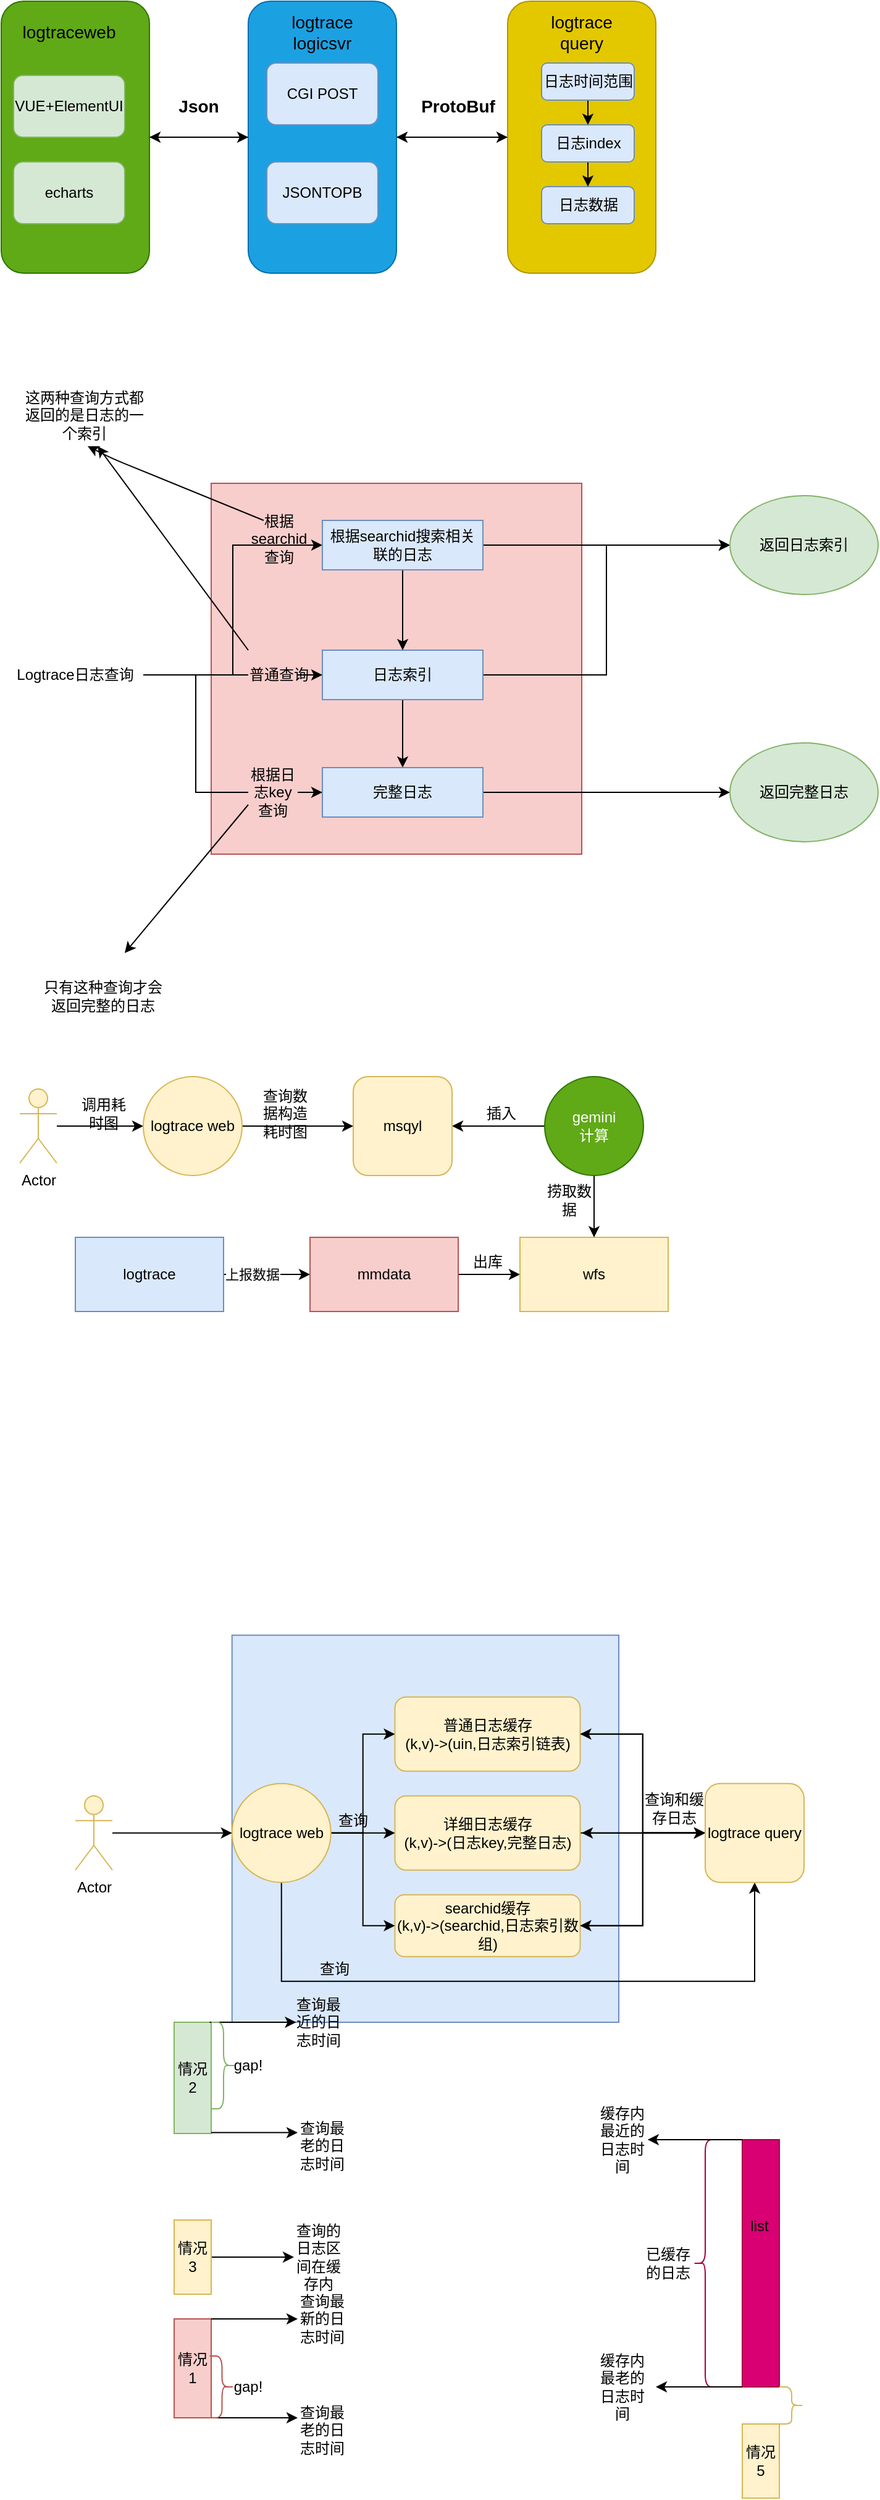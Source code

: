 <mxfile version="14.9.4" type="github">
  <diagram id="kZeHxRit4yLpcE9CeEfN" name="Page-1">
    <mxGraphModel dx="918" dy="494" grid="1" gridSize="10" guides="1" tooltips="1" connect="1" arrows="1" fold="1" page="1" pageScale="1" pageWidth="1654" pageHeight="2336" math="0" shadow="0">
      <root>
        <mxCell id="0" />
        <mxCell id="1" parent="0" />
        <mxCell id="YpFx3Wl4ijLkh08jpPSe-23" style="edgeStyle=orthogonalEdgeStyle;rounded=0;orthogonalLoop=1;jettySize=auto;html=1;" edge="1" parent="1" source="YpFx3Wl4ijLkh08jpPSe-3" target="YpFx3Wl4ijLkh08jpPSe-4">
          <mxGeometry relative="1" as="geometry" />
        </mxCell>
        <mxCell id="YpFx3Wl4ijLkh08jpPSe-3" value="" style="rounded=1;whiteSpace=wrap;html=1;fillColor=#60a917;strokeColor=#2D7600;fontColor=#ffffff;" vertex="1" parent="1">
          <mxGeometry x="90" y="10" width="120" height="220" as="geometry" />
        </mxCell>
        <mxCell id="YpFx3Wl4ijLkh08jpPSe-24" style="edgeStyle=orthogonalEdgeStyle;rounded=0;orthogonalLoop=1;jettySize=auto;html=1;" edge="1" parent="1" source="YpFx3Wl4ijLkh08jpPSe-4" target="YpFx3Wl4ijLkh08jpPSe-5">
          <mxGeometry relative="1" as="geometry" />
        </mxCell>
        <mxCell id="YpFx3Wl4ijLkh08jpPSe-26" style="edgeStyle=orthogonalEdgeStyle;rounded=0;orthogonalLoop=1;jettySize=auto;html=1;entryX=1;entryY=0.5;entryDx=0;entryDy=0;" edge="1" parent="1" source="YpFx3Wl4ijLkh08jpPSe-4" target="YpFx3Wl4ijLkh08jpPSe-3">
          <mxGeometry relative="1" as="geometry" />
        </mxCell>
        <mxCell id="YpFx3Wl4ijLkh08jpPSe-4" value="" style="rounded=1;whiteSpace=wrap;html=1;fillColor=#1ba1e2;strokeColor=#006EAF;fontColor=#ffffff;" vertex="1" parent="1">
          <mxGeometry x="290" y="10" width="120" height="220" as="geometry" />
        </mxCell>
        <mxCell id="YpFx3Wl4ijLkh08jpPSe-25" style="edgeStyle=orthogonalEdgeStyle;rounded=0;orthogonalLoop=1;jettySize=auto;html=1;entryX=1;entryY=0.5;entryDx=0;entryDy=0;" edge="1" parent="1" source="YpFx3Wl4ijLkh08jpPSe-5" target="YpFx3Wl4ijLkh08jpPSe-4">
          <mxGeometry relative="1" as="geometry" />
        </mxCell>
        <mxCell id="YpFx3Wl4ijLkh08jpPSe-5" value="" style="rounded=1;whiteSpace=wrap;html=1;fillColor=#e3c800;strokeColor=#B09500;fontColor=#000000;" vertex="1" parent="1">
          <mxGeometry x="500" y="10" width="120" height="220" as="geometry" />
        </mxCell>
        <mxCell id="YpFx3Wl4ijLkh08jpPSe-6" value="&lt;font style=&quot;font-size: 14px&quot;&gt;logtraceweb&lt;/font&gt;" style="text;html=1;strokeColor=none;fillColor=none;align=center;verticalAlign=middle;whiteSpace=wrap;rounded=0;" vertex="1" parent="1">
          <mxGeometry x="105" y="20" width="80" height="30" as="geometry" />
        </mxCell>
        <mxCell id="YpFx3Wl4ijLkh08jpPSe-7" value="VUE+ElementUI" style="rounded=1;whiteSpace=wrap;html=1;fillColor=#d5e8d4;strokeColor=#82b366;" vertex="1" parent="1">
          <mxGeometry x="100" y="70" width="90" height="50" as="geometry" />
        </mxCell>
        <mxCell id="YpFx3Wl4ijLkh08jpPSe-9" value="echarts" style="rounded=1;whiteSpace=wrap;html=1;fillColor=#d5e8d4;strokeColor=#82b366;" vertex="1" parent="1">
          <mxGeometry x="100" y="140" width="90" height="50" as="geometry" />
        </mxCell>
        <mxCell id="YpFx3Wl4ijLkh08jpPSe-10" value="&lt;font style=&quot;font-size: 14px&quot;&gt;logtrace logicsvr&lt;/font&gt;" style="text;html=1;strokeColor=none;fillColor=none;align=center;verticalAlign=middle;whiteSpace=wrap;rounded=0;" vertex="1" parent="1">
          <mxGeometry x="305" y="20" width="90" height="30" as="geometry" />
        </mxCell>
        <mxCell id="YpFx3Wl4ijLkh08jpPSe-12" value="CGI POST" style="rounded=1;whiteSpace=wrap;html=1;fillColor=#dae8fc;strokeColor=#6c8ebf;" vertex="1" parent="1">
          <mxGeometry x="305" y="60" width="90" height="50" as="geometry" />
        </mxCell>
        <mxCell id="YpFx3Wl4ijLkh08jpPSe-13" value="JSONTOPB" style="rounded=1;whiteSpace=wrap;html=1;fillColor=#dae8fc;strokeColor=#6c8ebf;" vertex="1" parent="1">
          <mxGeometry x="305" y="140" width="90" height="50" as="geometry" />
        </mxCell>
        <mxCell id="YpFx3Wl4ijLkh08jpPSe-15" value="&lt;font style=&quot;font-size: 14px&quot;&gt;&lt;b&gt;Json&lt;/b&gt;&lt;/font&gt;" style="text;html=1;strokeColor=none;fillColor=none;align=center;verticalAlign=middle;whiteSpace=wrap;rounded=0;" vertex="1" parent="1">
          <mxGeometry x="230" y="85" width="40" height="20" as="geometry" />
        </mxCell>
        <mxCell id="YpFx3Wl4ijLkh08jpPSe-18" value="日志数据" style="rounded=1;whiteSpace=wrap;html=1;fillColor=#dae8fc;strokeColor=#6c8ebf;" vertex="1" parent="1">
          <mxGeometry x="527.5" y="160" width="75" height="30" as="geometry" />
        </mxCell>
        <mxCell id="YpFx3Wl4ijLkh08jpPSe-20" value="&lt;font style=&quot;font-size: 14px&quot;&gt;logtrace query&lt;/font&gt;" style="text;html=1;strokeColor=none;fillColor=none;align=center;verticalAlign=middle;whiteSpace=wrap;rounded=0;" vertex="1" parent="1">
          <mxGeometry x="515" y="20" width="90" height="30" as="geometry" />
        </mxCell>
        <mxCell id="YpFx3Wl4ijLkh08jpPSe-21" value="&lt;font style=&quot;font-size: 14px&quot;&gt;&lt;b&gt;ProtoBuf&lt;/b&gt;&lt;/font&gt;" style="text;html=1;strokeColor=none;fillColor=none;align=center;verticalAlign=middle;whiteSpace=wrap;rounded=0;" vertex="1" parent="1">
          <mxGeometry x="440" y="85" width="40" height="20" as="geometry" />
        </mxCell>
        <mxCell id="YpFx3Wl4ijLkh08jpPSe-30" style="edgeStyle=orthogonalEdgeStyle;rounded=0;orthogonalLoop=1;jettySize=auto;html=1;exitX=0.5;exitY=1;exitDx=0;exitDy=0;entryX=0.5;entryY=0;entryDx=0;entryDy=0;" edge="1" parent="1" source="YpFx3Wl4ijLkh08jpPSe-27" target="YpFx3Wl4ijLkh08jpPSe-18">
          <mxGeometry relative="1" as="geometry" />
        </mxCell>
        <mxCell id="YpFx3Wl4ijLkh08jpPSe-27" value="日志index" style="rounded=1;whiteSpace=wrap;html=1;fillColor=#dae8fc;strokeColor=#6c8ebf;" vertex="1" parent="1">
          <mxGeometry x="527.5" y="110" width="75" height="30" as="geometry" />
        </mxCell>
        <mxCell id="YpFx3Wl4ijLkh08jpPSe-29" style="edgeStyle=orthogonalEdgeStyle;rounded=0;orthogonalLoop=1;jettySize=auto;html=1;exitX=0.5;exitY=1;exitDx=0;exitDy=0;entryX=0.5;entryY=0;entryDx=0;entryDy=0;" edge="1" parent="1" source="YpFx3Wl4ijLkh08jpPSe-28" target="YpFx3Wl4ijLkh08jpPSe-27">
          <mxGeometry relative="1" as="geometry" />
        </mxCell>
        <mxCell id="YpFx3Wl4ijLkh08jpPSe-28" value="日志时间范围" style="rounded=1;whiteSpace=wrap;html=1;fillColor=#dae8fc;strokeColor=#6c8ebf;" vertex="1" parent="1">
          <mxGeometry x="527.5" y="60" width="75" height="30" as="geometry" />
        </mxCell>
        <mxCell id="YpFx3Wl4ijLkh08jpPSe-31" value="" style="whiteSpace=wrap;html=1;aspect=fixed;fillColor=#f8cecc;strokeColor=#b85450;" vertex="1" parent="1">
          <mxGeometry x="260" y="400" width="300" height="300" as="geometry" />
        </mxCell>
        <mxCell id="YpFx3Wl4ijLkh08jpPSe-37" style="edgeStyle=orthogonalEdgeStyle;rounded=0;orthogonalLoop=1;jettySize=auto;html=1;entryX=0;entryY=0.5;entryDx=0;entryDy=0;startArrow=none;" edge="1" parent="1" source="YpFx3Wl4ijLkh08jpPSe-50" target="YpFx3Wl4ijLkh08jpPSe-33">
          <mxGeometry relative="1" as="geometry" />
        </mxCell>
        <mxCell id="YpFx3Wl4ijLkh08jpPSe-38" style="edgeStyle=orthogonalEdgeStyle;rounded=0;orthogonalLoop=1;jettySize=auto;html=1;entryX=0;entryY=0.5;entryDx=0;entryDy=0;" edge="1" parent="1" source="YpFx3Wl4ijLkh08jpPSe-32" target="YpFx3Wl4ijLkh08jpPSe-35">
          <mxGeometry relative="1" as="geometry" />
        </mxCell>
        <mxCell id="YpFx3Wl4ijLkh08jpPSe-54" style="edgeStyle=orthogonalEdgeStyle;rounded=0;orthogonalLoop=1;jettySize=auto;html=1;entryX=0;entryY=0.5;entryDx=0;entryDy=0;startArrow=none;" edge="1" parent="1" source="YpFx3Wl4ijLkh08jpPSe-55" target="YpFx3Wl4ijLkh08jpPSe-34">
          <mxGeometry relative="1" as="geometry" />
        </mxCell>
        <mxCell id="YpFx3Wl4ijLkh08jpPSe-32" value="Logtrace日志查询" style="text;html=1;strokeColor=none;fillColor=none;align=center;verticalAlign=middle;whiteSpace=wrap;rounded=0;" vertex="1" parent="1">
          <mxGeometry x="95" y="530" width="110" height="50" as="geometry" />
        </mxCell>
        <mxCell id="YpFx3Wl4ijLkh08jpPSe-42" style="edgeStyle=orthogonalEdgeStyle;rounded=0;orthogonalLoop=1;jettySize=auto;html=1;entryX=0.5;entryY=0;entryDx=0;entryDy=0;" edge="1" parent="1" source="YpFx3Wl4ijLkh08jpPSe-33" target="YpFx3Wl4ijLkh08jpPSe-34">
          <mxGeometry relative="1" as="geometry" />
        </mxCell>
        <mxCell id="YpFx3Wl4ijLkh08jpPSe-49" style="edgeStyle=orthogonalEdgeStyle;rounded=0;orthogonalLoop=1;jettySize=auto;html=1;entryX=0;entryY=0.5;entryDx=0;entryDy=0;" edge="1" parent="1" source="YpFx3Wl4ijLkh08jpPSe-33" target="YpFx3Wl4ijLkh08jpPSe-44">
          <mxGeometry relative="1" as="geometry" />
        </mxCell>
        <mxCell id="YpFx3Wl4ijLkh08jpPSe-33" value="日志索引" style="rounded=0;whiteSpace=wrap;html=1;fillColor=#dae8fc;strokeColor=#6c8ebf;" vertex="1" parent="1">
          <mxGeometry x="350" y="535" width="130" height="40" as="geometry" />
        </mxCell>
        <mxCell id="YpFx3Wl4ijLkh08jpPSe-58" style="edgeStyle=orthogonalEdgeStyle;rounded=0;orthogonalLoop=1;jettySize=auto;html=1;entryX=0;entryY=0.5;entryDx=0;entryDy=0;" edge="1" parent="1" source="YpFx3Wl4ijLkh08jpPSe-34" target="YpFx3Wl4ijLkh08jpPSe-45">
          <mxGeometry relative="1" as="geometry" />
        </mxCell>
        <mxCell id="YpFx3Wl4ijLkh08jpPSe-34" value="完整日志" style="rounded=0;whiteSpace=wrap;html=1;fillColor=#dae8fc;strokeColor=#6c8ebf;" vertex="1" parent="1">
          <mxGeometry x="350" y="630" width="130" height="40" as="geometry" />
        </mxCell>
        <mxCell id="YpFx3Wl4ijLkh08jpPSe-40" style="edgeStyle=orthogonalEdgeStyle;rounded=0;orthogonalLoop=1;jettySize=auto;html=1;" edge="1" parent="1" source="YpFx3Wl4ijLkh08jpPSe-35" target="YpFx3Wl4ijLkh08jpPSe-33">
          <mxGeometry relative="1" as="geometry" />
        </mxCell>
        <mxCell id="YpFx3Wl4ijLkh08jpPSe-48" style="edgeStyle=orthogonalEdgeStyle;rounded=0;orthogonalLoop=1;jettySize=auto;html=1;entryX=0;entryY=0.5;entryDx=0;entryDy=0;" edge="1" parent="1" source="YpFx3Wl4ijLkh08jpPSe-35" target="YpFx3Wl4ijLkh08jpPSe-44">
          <mxGeometry relative="1" as="geometry" />
        </mxCell>
        <mxCell id="YpFx3Wl4ijLkh08jpPSe-35" value="根据searchid搜索相关联的日志" style="rounded=0;whiteSpace=wrap;html=1;fillColor=#dae8fc;strokeColor=#6c8ebf;" vertex="1" parent="1">
          <mxGeometry x="350" y="430" width="130" height="40" as="geometry" />
        </mxCell>
        <mxCell id="YpFx3Wl4ijLkh08jpPSe-44" value="返回日志索引" style="ellipse;whiteSpace=wrap;html=1;fillColor=#d5e8d4;strokeColor=#82b366;" vertex="1" parent="1">
          <mxGeometry x="680" y="410" width="120" height="80" as="geometry" />
        </mxCell>
        <mxCell id="YpFx3Wl4ijLkh08jpPSe-45" value="返回完整日志" style="ellipse;whiteSpace=wrap;html=1;fillColor=#d5e8d4;strokeColor=#82b366;" vertex="1" parent="1">
          <mxGeometry x="680" y="610" width="120" height="80" as="geometry" />
        </mxCell>
        <mxCell id="YpFx3Wl4ijLkh08jpPSe-50" value="普通查询" style="text;html=1;strokeColor=none;fillColor=none;align=center;verticalAlign=middle;whiteSpace=wrap;rounded=0;" vertex="1" parent="1">
          <mxGeometry x="290" y="542.5" width="50" height="25" as="geometry" />
        </mxCell>
        <mxCell id="YpFx3Wl4ijLkh08jpPSe-51" value="" style="edgeStyle=orthogonalEdgeStyle;rounded=0;orthogonalLoop=1;jettySize=auto;html=1;entryX=0;entryY=0.5;entryDx=0;entryDy=0;endArrow=none;" edge="1" parent="1" source="YpFx3Wl4ijLkh08jpPSe-32" target="YpFx3Wl4ijLkh08jpPSe-50">
          <mxGeometry relative="1" as="geometry">
            <mxPoint x="205" y="555" as="sourcePoint" />
            <mxPoint x="350" y="555" as="targetPoint" />
          </mxGeometry>
        </mxCell>
        <mxCell id="YpFx3Wl4ijLkh08jpPSe-53" value="根据searchid查询" style="text;html=1;strokeColor=none;fillColor=none;align=center;verticalAlign=middle;whiteSpace=wrap;rounded=0;" vertex="1" parent="1">
          <mxGeometry x="290" y="430" width="50" height="30" as="geometry" />
        </mxCell>
        <mxCell id="YpFx3Wl4ijLkh08jpPSe-55" value="根据日志key查询" style="text;html=1;strokeColor=none;fillColor=none;align=center;verticalAlign=middle;whiteSpace=wrap;rounded=0;" vertex="1" parent="1">
          <mxGeometry x="290" y="640" width="40" height="20" as="geometry" />
        </mxCell>
        <mxCell id="YpFx3Wl4ijLkh08jpPSe-56" value="" style="edgeStyle=orthogonalEdgeStyle;rounded=0;orthogonalLoop=1;jettySize=auto;html=1;entryX=0;entryY=0.5;entryDx=0;entryDy=0;endArrow=none;" edge="1" parent="1" source="YpFx3Wl4ijLkh08jpPSe-32" target="YpFx3Wl4ijLkh08jpPSe-55">
          <mxGeometry relative="1" as="geometry">
            <mxPoint x="205" y="555" as="sourcePoint" />
            <mxPoint x="350" y="650" as="targetPoint" />
          </mxGeometry>
        </mxCell>
        <mxCell id="YpFx3Wl4ijLkh08jpPSe-59" value="" style="endArrow=classic;html=1;exitX=0.25;exitY=0;exitDx=0;exitDy=0;" edge="1" parent="1" source="YpFx3Wl4ijLkh08jpPSe-53">
          <mxGeometry width="50" height="50" relative="1" as="geometry">
            <mxPoint x="205" y="410" as="sourcePoint" />
            <mxPoint x="160" y="370" as="targetPoint" />
            <Array as="points">
              <mxPoint x="180" y="380" />
            </Array>
          </mxGeometry>
        </mxCell>
        <mxCell id="YpFx3Wl4ijLkh08jpPSe-64" value="" style="endArrow=classic;html=1;exitX=0.25;exitY=0;exitDx=0;exitDy=0;" edge="1" parent="1">
          <mxGeometry width="50" height="50" relative="1" as="geometry">
            <mxPoint x="290" y="535" as="sourcePoint" />
            <mxPoint x="168" y="370" as="targetPoint" />
            <Array as="points" />
          </mxGeometry>
        </mxCell>
        <mxCell id="YpFx3Wl4ijLkh08jpPSe-66" value="只有这种查询才会返回完整的日志" style="text;html=1;strokeColor=none;fillColor=none;align=center;verticalAlign=middle;whiteSpace=wrap;rounded=0;" vertex="1" parent="1">
          <mxGeometry x="120" y="780" width="105" height="70" as="geometry" />
        </mxCell>
        <mxCell id="YpFx3Wl4ijLkh08jpPSe-69" value="" style="endArrow=classic;html=1;exitX=0;exitY=1;exitDx=0;exitDy=0;" edge="1" parent="1" source="YpFx3Wl4ijLkh08jpPSe-55">
          <mxGeometry width="50" height="50" relative="1" as="geometry">
            <mxPoint x="210" y="750" as="sourcePoint" />
            <mxPoint x="190" y="780" as="targetPoint" />
            <Array as="points">
              <mxPoint x="190" y="780" />
            </Array>
          </mxGeometry>
        </mxCell>
        <mxCell id="YpFx3Wl4ijLkh08jpPSe-70" value="这两种查询方式都返回的是日志的一个索引" style="text;html=1;strokeColor=none;fillColor=none;align=center;verticalAlign=middle;whiteSpace=wrap;rounded=0;" vertex="1" parent="1">
          <mxGeometry x="105" y="310" width="105" height="70" as="geometry" />
        </mxCell>
        <mxCell id="YpFx3Wl4ijLkh08jpPSe-71" value="" style="whiteSpace=wrap;html=1;aspect=fixed;fillColor=#dae8fc;strokeColor=#6c8ebf;" vertex="1" parent="1">
          <mxGeometry x="276.87" y="1331.87" width="313.13" height="313.13" as="geometry" />
        </mxCell>
        <mxCell id="YpFx3Wl4ijLkh08jpPSe-86" style="edgeStyle=orthogonalEdgeStyle;rounded=0;orthogonalLoop=1;jettySize=auto;html=1;entryX=0;entryY=0.5;entryDx=0;entryDy=0;" edge="1" parent="1" source="YpFx3Wl4ijLkh08jpPSe-72" target="YpFx3Wl4ijLkh08jpPSe-83">
          <mxGeometry relative="1" as="geometry" />
        </mxCell>
        <mxCell id="YpFx3Wl4ijLkh08jpPSe-72" value="普通日志缓存&lt;br&gt;(k,v)-&amp;gt;(uin,日志索引链表)" style="rounded=1;whiteSpace=wrap;html=1;fillColor=#fff2cc;strokeColor=#d6b656;strokeWidth=1;shadow=0;" vertex="1" parent="1">
          <mxGeometry x="408.75" y="1381.87" width="150" height="60" as="geometry" />
        </mxCell>
        <mxCell id="YpFx3Wl4ijLkh08jpPSe-85" style="edgeStyle=orthogonalEdgeStyle;rounded=0;orthogonalLoop=1;jettySize=auto;html=1;exitX=1;exitY=0.5;exitDx=0;exitDy=0;entryX=0;entryY=0.5;entryDx=0;entryDy=0;" edge="1" parent="1" source="YpFx3Wl4ijLkh08jpPSe-73" target="YpFx3Wl4ijLkh08jpPSe-83">
          <mxGeometry relative="1" as="geometry" />
        </mxCell>
        <mxCell id="YpFx3Wl4ijLkh08jpPSe-73" value="详细日志缓存&lt;br&gt;(k,v)-&amp;gt;(日志key,完整日志)" style="rounded=1;whiteSpace=wrap;html=1;fillColor=#fff2cc;strokeColor=#d6b656;" vertex="1" parent="1">
          <mxGeometry x="408.75" y="1461.87" width="150" height="60" as="geometry" />
        </mxCell>
        <mxCell id="YpFx3Wl4ijLkh08jpPSe-84" style="edgeStyle=orthogonalEdgeStyle;rounded=0;orthogonalLoop=1;jettySize=auto;html=1;exitX=1;exitY=0.5;exitDx=0;exitDy=0;entryX=0;entryY=0.5;entryDx=0;entryDy=0;" edge="1" parent="1" source="YpFx3Wl4ijLkh08jpPSe-74" target="YpFx3Wl4ijLkh08jpPSe-83">
          <mxGeometry relative="1" as="geometry" />
        </mxCell>
        <mxCell id="YpFx3Wl4ijLkh08jpPSe-74" value="searchid缓存&lt;br&gt;(k,v)-&amp;gt;(searchid,日志索引数组)" style="rounded=1;whiteSpace=wrap;html=1;fillColor=#fff2cc;strokeColor=#d6b656;strokeWidth=1;shadow=0;" vertex="1" parent="1">
          <mxGeometry x="408.75" y="1541.87" width="150" height="50" as="geometry" />
        </mxCell>
        <mxCell id="YpFx3Wl4ijLkh08jpPSe-76" style="edgeStyle=orthogonalEdgeStyle;rounded=0;orthogonalLoop=1;jettySize=auto;html=1;entryX=0;entryY=0.5;entryDx=0;entryDy=0;" edge="1" parent="1" source="YpFx3Wl4ijLkh08jpPSe-75" target="YpFx3Wl4ijLkh08jpPSe-72">
          <mxGeometry relative="1" as="geometry" />
        </mxCell>
        <mxCell id="YpFx3Wl4ijLkh08jpPSe-78" style="edgeStyle=orthogonalEdgeStyle;rounded=0;orthogonalLoop=1;jettySize=auto;html=1;entryX=0;entryY=0.5;entryDx=0;entryDy=0;" edge="1" parent="1" source="YpFx3Wl4ijLkh08jpPSe-75" target="YpFx3Wl4ijLkh08jpPSe-73">
          <mxGeometry relative="1" as="geometry" />
        </mxCell>
        <mxCell id="YpFx3Wl4ijLkh08jpPSe-79" style="edgeStyle=orthogonalEdgeStyle;rounded=0;orthogonalLoop=1;jettySize=auto;html=1;entryX=0;entryY=0.5;entryDx=0;entryDy=0;" edge="1" parent="1" source="YpFx3Wl4ijLkh08jpPSe-75" target="YpFx3Wl4ijLkh08jpPSe-74">
          <mxGeometry relative="1" as="geometry" />
        </mxCell>
        <mxCell id="YpFx3Wl4ijLkh08jpPSe-87" style="edgeStyle=orthogonalEdgeStyle;rounded=0;orthogonalLoop=1;jettySize=auto;html=1;entryX=0.5;entryY=1;entryDx=0;entryDy=0;" edge="1" parent="1" source="YpFx3Wl4ijLkh08jpPSe-75" target="YpFx3Wl4ijLkh08jpPSe-83">
          <mxGeometry relative="1" as="geometry">
            <Array as="points">
              <mxPoint x="317" y="1611.87" />
              <mxPoint x="700" y="1611.87" />
            </Array>
          </mxGeometry>
        </mxCell>
        <mxCell id="YpFx3Wl4ijLkh08jpPSe-75" value="logtrace web" style="ellipse;whiteSpace=wrap;html=1;aspect=fixed;rounded=1;shadow=0;strokeColor=#d6b656;strokeWidth=1;fillColor=#fff2cc;" vertex="1" parent="1">
          <mxGeometry x="276.87" y="1451.87" width="80" height="80" as="geometry" />
        </mxCell>
        <mxCell id="YpFx3Wl4ijLkh08jpPSe-82" style="edgeStyle=orthogonalEdgeStyle;rounded=0;orthogonalLoop=1;jettySize=auto;html=1;entryX=0;entryY=0.5;entryDx=0;entryDy=0;" edge="1" parent="1" source="YpFx3Wl4ijLkh08jpPSe-80" target="YpFx3Wl4ijLkh08jpPSe-75">
          <mxGeometry relative="1" as="geometry" />
        </mxCell>
        <mxCell id="YpFx3Wl4ijLkh08jpPSe-80" value="Actor" style="shape=umlActor;verticalLabelPosition=bottom;verticalAlign=top;html=1;outlineConnect=0;rounded=1;shadow=0;strokeColor=#d6b656;strokeWidth=1;fillColor=#fff2cc;" vertex="1" parent="1">
          <mxGeometry x="150" y="1461.87" width="30" height="60" as="geometry" />
        </mxCell>
        <mxCell id="YpFx3Wl4ijLkh08jpPSe-88" style="edgeStyle=orthogonalEdgeStyle;rounded=0;orthogonalLoop=1;jettySize=auto;html=1;" edge="1" parent="1" source="YpFx3Wl4ijLkh08jpPSe-83">
          <mxGeometry relative="1" as="geometry">
            <mxPoint x="560" y="1491.87" as="targetPoint" />
          </mxGeometry>
        </mxCell>
        <mxCell id="YpFx3Wl4ijLkh08jpPSe-89" style="edgeStyle=orthogonalEdgeStyle;rounded=0;orthogonalLoop=1;jettySize=auto;html=1;entryX=1;entryY=0.5;entryDx=0;entryDy=0;" edge="1" parent="1" source="YpFx3Wl4ijLkh08jpPSe-83" target="YpFx3Wl4ijLkh08jpPSe-74">
          <mxGeometry relative="1" as="geometry" />
        </mxCell>
        <mxCell id="YpFx3Wl4ijLkh08jpPSe-90" style="edgeStyle=orthogonalEdgeStyle;rounded=0;orthogonalLoop=1;jettySize=auto;html=1;entryX=1;entryY=0.5;entryDx=0;entryDy=0;" edge="1" parent="1" source="YpFx3Wl4ijLkh08jpPSe-83" target="YpFx3Wl4ijLkh08jpPSe-72">
          <mxGeometry relative="1" as="geometry" />
        </mxCell>
        <mxCell id="YpFx3Wl4ijLkh08jpPSe-83" value="logtrace query" style="whiteSpace=wrap;html=1;aspect=fixed;rounded=1;shadow=0;strokeColor=#d6b656;strokeWidth=1;fillColor=#fff2cc;" vertex="1" parent="1">
          <mxGeometry x="660" y="1451.87" width="80" height="80" as="geometry" />
        </mxCell>
        <mxCell id="YpFx3Wl4ijLkh08jpPSe-93" value="查询" style="text;html=1;strokeColor=none;fillColor=none;align=center;verticalAlign=middle;whiteSpace=wrap;rounded=0;shadow=0;" vertex="1" parent="1">
          <mxGeometry x="355" y="1471.87" width="40" height="20" as="geometry" />
        </mxCell>
        <mxCell id="YpFx3Wl4ijLkh08jpPSe-94" value="查询和缓存日志" style="text;html=1;strokeColor=none;fillColor=none;align=center;verticalAlign=middle;whiteSpace=wrap;rounded=0;shadow=0;" vertex="1" parent="1">
          <mxGeometry x="610" y="1451.87" width="50" height="40" as="geometry" />
        </mxCell>
        <mxCell id="YpFx3Wl4ijLkh08jpPSe-95" value="查询" style="text;html=1;strokeColor=none;fillColor=none;align=center;verticalAlign=middle;whiteSpace=wrap;rounded=0;shadow=0;" vertex="1" parent="1">
          <mxGeometry x="340" y="1591.87" width="40" height="20" as="geometry" />
        </mxCell>
        <mxCell id="YpFx3Wl4ijLkh08jpPSe-96" value="" style="rounded=0;whiteSpace=wrap;html=1;shadow=0;strokeColor=#A50040;strokeWidth=1;fillColor=#d80073;fontColor=#ffffff;" vertex="1" parent="1">
          <mxGeometry x="690" y="1740" width="30" height="200" as="geometry" />
        </mxCell>
        <mxCell id="YpFx3Wl4ijLkh08jpPSe-97" value="list" style="text;html=1;strokeColor=none;fillColor=none;align=center;verticalAlign=middle;whiteSpace=wrap;rounded=0;shadow=0;" vertex="1" parent="1">
          <mxGeometry x="688.75" y="1800" width="30" height="20" as="geometry" />
        </mxCell>
        <mxCell id="YpFx3Wl4ijLkh08jpPSe-99" value="" style="shape=curlyBracket;whiteSpace=wrap;html=1;rounded=1;shadow=0;strokeColor=#A50040;strokeWidth=1;fillColor=#d80073;fontColor=#ffffff;" vertex="1" parent="1">
          <mxGeometry x="650" y="1740" width="20" height="200" as="geometry" />
        </mxCell>
        <mxCell id="YpFx3Wl4ijLkh08jpPSe-100" value="已缓存的日志" style="text;html=1;strokeColor=none;fillColor=none;align=center;verticalAlign=middle;whiteSpace=wrap;rounded=0;shadow=0;" vertex="1" parent="1">
          <mxGeometry x="610" y="1830" width="40" height="20" as="geometry" />
        </mxCell>
        <mxCell id="YpFx3Wl4ijLkh08jpPSe-101" value="" style="endArrow=classic;html=1;" edge="1" parent="1" target="YpFx3Wl4ijLkh08jpPSe-102">
          <mxGeometry width="50" height="50" relative="1" as="geometry">
            <mxPoint x="690" y="1740" as="sourcePoint" />
            <mxPoint x="610" y="1740" as="targetPoint" />
          </mxGeometry>
        </mxCell>
        <mxCell id="YpFx3Wl4ijLkh08jpPSe-102" value="缓存内最近的日志时间" style="text;html=1;strokeColor=none;fillColor=none;align=center;verticalAlign=middle;whiteSpace=wrap;rounded=0;shadow=0;" vertex="1" parent="1">
          <mxGeometry x="573.43" y="1730" width="40" height="20" as="geometry" />
        </mxCell>
        <mxCell id="YpFx3Wl4ijLkh08jpPSe-103" value="" style="endArrow=classic;html=1;" edge="1" parent="1">
          <mxGeometry width="50" height="50" relative="1" as="geometry">
            <mxPoint x="690" y="1940" as="sourcePoint" />
            <mxPoint x="620" y="1940" as="targetPoint" />
            <Array as="points">
              <mxPoint x="640" y="1940" />
            </Array>
          </mxGeometry>
        </mxCell>
        <mxCell id="YpFx3Wl4ijLkh08jpPSe-104" value="缓存内最老的日志时间" style="text;html=1;strokeColor=none;fillColor=none;align=center;verticalAlign=middle;whiteSpace=wrap;rounded=0;shadow=0;" vertex="1" parent="1">
          <mxGeometry x="573.43" y="1930" width="40" height="20" as="geometry" />
        </mxCell>
        <mxCell id="YpFx3Wl4ijLkh08jpPSe-106" value="情况2" style="rounded=0;whiteSpace=wrap;html=1;shadow=0;strokeColor=#82b366;strokeWidth=1;fillColor=#d5e8d4;" vertex="1" parent="1">
          <mxGeometry x="230" y="1645" width="30" height="90" as="geometry" />
        </mxCell>
        <mxCell id="YpFx3Wl4ijLkh08jpPSe-109" value="情况1" style="rounded=0;whiteSpace=wrap;html=1;shadow=0;strokeColor=#b85450;strokeWidth=1;fillColor=#f8cecc;" vertex="1" parent="1">
          <mxGeometry x="230" y="1885" width="30" height="80" as="geometry" />
        </mxCell>
        <mxCell id="YpFx3Wl4ijLkh08jpPSe-112" value="" style="endArrow=classic;html=1;" edge="1" parent="1">
          <mxGeometry width="50" height="50" relative="1" as="geometry">
            <mxPoint x="258.75" y="1645" as="sourcePoint" />
            <mxPoint x="328.75" y="1645" as="targetPoint" />
          </mxGeometry>
        </mxCell>
        <mxCell id="YpFx3Wl4ijLkh08jpPSe-115" value="" style="endArrow=classic;html=1;" edge="1" parent="1">
          <mxGeometry width="50" height="50" relative="1" as="geometry">
            <mxPoint x="260" y="1734.31" as="sourcePoint" />
            <mxPoint x="330" y="1734.31" as="targetPoint" />
          </mxGeometry>
        </mxCell>
        <mxCell id="YpFx3Wl4ijLkh08jpPSe-116" value="" style="endArrow=classic;html=1;" edge="1" parent="1">
          <mxGeometry width="50" height="50" relative="1" as="geometry">
            <mxPoint x="260" y="1965" as="sourcePoint" />
            <mxPoint x="330" y="1965" as="targetPoint" />
          </mxGeometry>
        </mxCell>
        <mxCell id="YpFx3Wl4ijLkh08jpPSe-117" value="" style="endArrow=classic;html=1;" edge="1" parent="1">
          <mxGeometry width="50" height="50" relative="1" as="geometry">
            <mxPoint x="260" y="1885" as="sourcePoint" />
            <mxPoint x="330" y="1885" as="targetPoint" />
          </mxGeometry>
        </mxCell>
        <mxCell id="YpFx3Wl4ijLkh08jpPSe-118" value="查询最老的日志时间" style="text;html=1;strokeColor=none;fillColor=none;align=center;verticalAlign=middle;whiteSpace=wrap;rounded=0;shadow=0;" vertex="1" parent="1">
          <mxGeometry x="330" y="1735" width="40" height="20" as="geometry" />
        </mxCell>
        <mxCell id="YpFx3Wl4ijLkh08jpPSe-119" value="查询最近的日志时间" style="text;html=1;strokeColor=none;fillColor=none;align=center;verticalAlign=middle;whiteSpace=wrap;rounded=0;shadow=0;" vertex="1" parent="1">
          <mxGeometry x="327" y="1635" width="40" height="20" as="geometry" />
        </mxCell>
        <mxCell id="YpFx3Wl4ijLkh08jpPSe-120" value="查询最新的日志时间" style="text;html=1;strokeColor=none;fillColor=none;align=center;verticalAlign=middle;whiteSpace=wrap;rounded=0;shadow=0;" vertex="1" parent="1">
          <mxGeometry x="330" y="1875" width="40" height="20" as="geometry" />
        </mxCell>
        <mxCell id="YpFx3Wl4ijLkh08jpPSe-121" value="查询最老的日志时间" style="text;html=1;strokeColor=none;fillColor=none;align=center;verticalAlign=middle;whiteSpace=wrap;rounded=0;shadow=0;" vertex="1" parent="1">
          <mxGeometry x="330" y="1965" width="40" height="20" as="geometry" />
        </mxCell>
        <mxCell id="YpFx3Wl4ijLkh08jpPSe-124" style="edgeStyle=orthogonalEdgeStyle;rounded=0;orthogonalLoop=1;jettySize=auto;html=1;entryX=0;entryY=0.5;entryDx=0;entryDy=0;" edge="1" parent="1" source="YpFx3Wl4ijLkh08jpPSe-122" target="YpFx3Wl4ijLkh08jpPSe-123">
          <mxGeometry relative="1" as="geometry" />
        </mxCell>
        <mxCell id="YpFx3Wl4ijLkh08jpPSe-122" value="情况3" style="rounded=0;whiteSpace=wrap;html=1;shadow=0;strokeColor=#d6b656;strokeWidth=1;fillColor=#fff2cc;" vertex="1" parent="1">
          <mxGeometry x="230" y="1805" width="30" height="60" as="geometry" />
        </mxCell>
        <mxCell id="YpFx3Wl4ijLkh08jpPSe-123" value="查询的日志区间在缓存内" style="text;html=1;strokeColor=none;fillColor=none;align=center;verticalAlign=middle;whiteSpace=wrap;rounded=0;shadow=0;" vertex="1" parent="1">
          <mxGeometry x="327" y="1825" width="40" height="20" as="geometry" />
        </mxCell>
        <mxCell id="YpFx3Wl4ijLkh08jpPSe-130" value="情况5" style="rounded=0;whiteSpace=wrap;html=1;shadow=0;strokeColor=#d6b656;strokeWidth=1;fillColor=#fff2cc;" vertex="1" parent="1">
          <mxGeometry x="690" y="1970" width="30" height="60" as="geometry" />
        </mxCell>
        <mxCell id="YpFx3Wl4ijLkh08jpPSe-131" value="" style="shape=curlyBracket;whiteSpace=wrap;html=1;rounded=1;flipH=1;shadow=0;strokeColor=#82b366;strokeWidth=1;fillColor=#d5e8d4;size=0.5;" vertex="1" parent="1">
          <mxGeometry x="260" y="1645" width="20" height="70" as="geometry" />
        </mxCell>
        <mxCell id="YpFx3Wl4ijLkh08jpPSe-132" value="gap!" style="text;html=1;strokeColor=none;fillColor=none;align=center;verticalAlign=middle;whiteSpace=wrap;rounded=0;shadow=0;" vertex="1" parent="1">
          <mxGeometry x="270" y="1672.5" width="40" height="15" as="geometry" />
        </mxCell>
        <mxCell id="YpFx3Wl4ijLkh08jpPSe-134" value="" style="shape=curlyBracket;whiteSpace=wrap;html=1;rounded=1;flipH=1;shadow=0;strokeColor=#b85450;strokeWidth=1;fillColor=#f8cecc;size=0.5;" vertex="1" parent="1">
          <mxGeometry x="258.75" y="1915" width="20" height="50" as="geometry" />
        </mxCell>
        <mxCell id="YpFx3Wl4ijLkh08jpPSe-135" value="gap!" style="text;html=1;strokeColor=none;fillColor=none;align=center;verticalAlign=middle;whiteSpace=wrap;rounded=0;shadow=0;" vertex="1" parent="1">
          <mxGeometry x="270" y="1930" width="40" height="20" as="geometry" />
        </mxCell>
        <mxCell id="YpFx3Wl4ijLkh08jpPSe-136" value="" style="shape=curlyBracket;whiteSpace=wrap;html=1;rounded=1;flipH=1;shadow=0;strokeColor=#d6b656;strokeWidth=1;fillColor=#fff2cc;size=0.5;" vertex="1" parent="1">
          <mxGeometry x="720" y="1940" width="20" height="30" as="geometry" />
        </mxCell>
        <mxCell id="YpFx3Wl4ijLkh08jpPSe-138" value="" style="endArrow=classic;html=1;entryX=0;entryY=0.5;entryDx=0;entryDy=0;" edge="1" parent="1" target="YpFx3Wl4ijLkh08jpPSe-139">
          <mxGeometry width="50" height="50" relative="1" as="geometry">
            <mxPoint x="250" y="1040" as="sourcePoint" />
            <mxPoint x="320" y="1040" as="targetPoint" />
          </mxGeometry>
        </mxCell>
        <mxCell id="YpFx3Wl4ijLkh08jpPSe-141" value="上报数据" style="edgeLabel;html=1;align=center;verticalAlign=middle;resizable=0;points=[];" vertex="1" connectable="0" parent="YpFx3Wl4ijLkh08jpPSe-138">
          <mxGeometry x="0.253" y="-2" relative="1" as="geometry">
            <mxPoint x="-14" y="-2" as="offset" />
          </mxGeometry>
        </mxCell>
        <mxCell id="YpFx3Wl4ijLkh08jpPSe-143" style="edgeStyle=orthogonalEdgeStyle;rounded=0;orthogonalLoop=1;jettySize=auto;html=1;entryX=0;entryY=0.5;entryDx=0;entryDy=0;" edge="1" parent="1" source="YpFx3Wl4ijLkh08jpPSe-139" target="YpFx3Wl4ijLkh08jpPSe-142">
          <mxGeometry relative="1" as="geometry" />
        </mxCell>
        <mxCell id="YpFx3Wl4ijLkh08jpPSe-139" value="mmdata" style="rounded=0;whiteSpace=wrap;html=1;shadow=0;strokeColor=#b85450;strokeWidth=1;fillColor=#f8cecc;" vertex="1" parent="1">
          <mxGeometry x="340" y="1010" width="120" height="60" as="geometry" />
        </mxCell>
        <mxCell id="YpFx3Wl4ijLkh08jpPSe-140" value="logtrace" style="rounded=0;whiteSpace=wrap;html=1;shadow=0;strokeColor=#6c8ebf;strokeWidth=1;fillColor=#dae8fc;" vertex="1" parent="1">
          <mxGeometry x="150" y="1010" width="120" height="60" as="geometry" />
        </mxCell>
        <mxCell id="YpFx3Wl4ijLkh08jpPSe-142" value="wfs" style="rounded=0;whiteSpace=wrap;html=1;shadow=0;strokeColor=#d6b656;strokeWidth=1;fillColor=#fff2cc;" vertex="1" parent="1">
          <mxGeometry x="510" y="1010" width="120" height="60" as="geometry" />
        </mxCell>
        <mxCell id="YpFx3Wl4ijLkh08jpPSe-144" value="出库" style="text;html=1;strokeColor=none;fillColor=none;align=center;verticalAlign=middle;whiteSpace=wrap;rounded=0;shadow=0;" vertex="1" parent="1">
          <mxGeometry x="463.75" y="1020" width="40" height="20" as="geometry" />
        </mxCell>
        <mxCell id="YpFx3Wl4ijLkh08jpPSe-146" style="edgeStyle=orthogonalEdgeStyle;rounded=0;orthogonalLoop=1;jettySize=auto;html=1;entryX=0.5;entryY=0;entryDx=0;entryDy=0;" edge="1" parent="1" source="YpFx3Wl4ijLkh08jpPSe-145" target="YpFx3Wl4ijLkh08jpPSe-142">
          <mxGeometry relative="1" as="geometry" />
        </mxCell>
        <mxCell id="YpFx3Wl4ijLkh08jpPSe-150" style="edgeStyle=orthogonalEdgeStyle;rounded=0;orthogonalLoop=1;jettySize=auto;html=1;entryX=1;entryY=0.5;entryDx=0;entryDy=0;" edge="1" parent="1" source="YpFx3Wl4ijLkh08jpPSe-145" target="YpFx3Wl4ijLkh08jpPSe-149">
          <mxGeometry relative="1" as="geometry" />
        </mxCell>
        <mxCell id="YpFx3Wl4ijLkh08jpPSe-145" value="gemini&lt;br&gt;计算" style="ellipse;whiteSpace=wrap;html=1;aspect=fixed;rounded=1;shadow=0;strokeColor=#2D7600;strokeWidth=1;fillColor=#60a917;fontColor=#ffffff;" vertex="1" parent="1">
          <mxGeometry x="530" y="880" width="80" height="80" as="geometry" />
        </mxCell>
        <mxCell id="YpFx3Wl4ijLkh08jpPSe-147" value="捞取数据" style="text;html=1;strokeColor=none;fillColor=none;align=center;verticalAlign=middle;whiteSpace=wrap;rounded=0;shadow=0;" vertex="1" parent="1">
          <mxGeometry x="530" y="970" width="40" height="20" as="geometry" />
        </mxCell>
        <mxCell id="YpFx3Wl4ijLkh08jpPSe-149" value="msqyl" style="whiteSpace=wrap;html=1;aspect=fixed;rounded=1;shadow=0;strokeColor=#d6b656;strokeWidth=1;fillColor=#fff2cc;" vertex="1" parent="1">
          <mxGeometry x="375" y="880" width="80" height="80" as="geometry" />
        </mxCell>
        <mxCell id="YpFx3Wl4ijLkh08jpPSe-151" value="插入" style="text;html=1;strokeColor=none;fillColor=none;align=center;verticalAlign=middle;whiteSpace=wrap;rounded=0;shadow=0;" vertex="1" parent="1">
          <mxGeometry x="475" y="900" width="40" height="20" as="geometry" />
        </mxCell>
        <mxCell id="YpFx3Wl4ijLkh08jpPSe-154" style="edgeStyle=orthogonalEdgeStyle;rounded=0;orthogonalLoop=1;jettySize=auto;html=1;entryX=0;entryY=0.5;entryDx=0;entryDy=0;" edge="1" parent="1" source="YpFx3Wl4ijLkh08jpPSe-152" target="YpFx3Wl4ijLkh08jpPSe-153">
          <mxGeometry relative="1" as="geometry" />
        </mxCell>
        <mxCell id="YpFx3Wl4ijLkh08jpPSe-152" value="Actor" style="shape=umlActor;verticalLabelPosition=bottom;verticalAlign=top;html=1;outlineConnect=0;rounded=1;shadow=0;strokeColor=#d6b656;strokeWidth=1;fillColor=#fff2cc;" vertex="1" parent="1">
          <mxGeometry x="105" y="890" width="30" height="60" as="geometry" />
        </mxCell>
        <mxCell id="YpFx3Wl4ijLkh08jpPSe-155" style="edgeStyle=orthogonalEdgeStyle;rounded=0;orthogonalLoop=1;jettySize=auto;html=1;entryX=0;entryY=0.5;entryDx=0;entryDy=0;" edge="1" parent="1" source="YpFx3Wl4ijLkh08jpPSe-153" target="YpFx3Wl4ijLkh08jpPSe-149">
          <mxGeometry relative="1" as="geometry" />
        </mxCell>
        <mxCell id="YpFx3Wl4ijLkh08jpPSe-153" value="logtrace web" style="ellipse;whiteSpace=wrap;html=1;aspect=fixed;rounded=1;shadow=0;strokeColor=#d6b656;strokeWidth=1;fillColor=#fff2cc;" vertex="1" parent="1">
          <mxGeometry x="205" y="880" width="80" height="80" as="geometry" />
        </mxCell>
        <mxCell id="YpFx3Wl4ijLkh08jpPSe-156" value="调用耗时图" style="text;html=1;strokeColor=none;fillColor=none;align=center;verticalAlign=middle;whiteSpace=wrap;rounded=0;shadow=0;" vertex="1" parent="1">
          <mxGeometry x="152.5" y="900" width="40" height="20" as="geometry" />
        </mxCell>
        <mxCell id="YpFx3Wl4ijLkh08jpPSe-157" value="查询数据构造耗时图" style="text;html=1;strokeColor=none;fillColor=none;align=center;verticalAlign=middle;whiteSpace=wrap;rounded=0;shadow=0;" vertex="1" parent="1">
          <mxGeometry x="300" y="900" width="40" height="20" as="geometry" />
        </mxCell>
      </root>
    </mxGraphModel>
  </diagram>
</mxfile>

